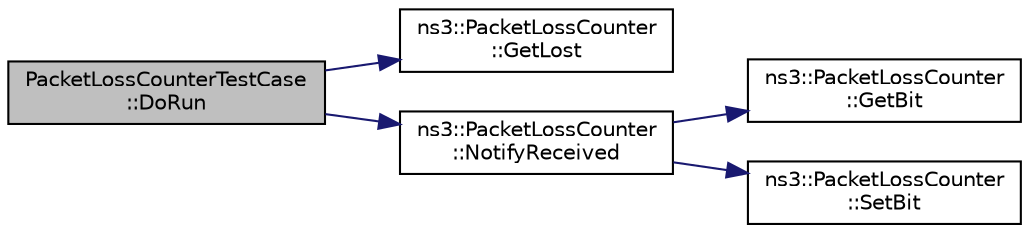 digraph "PacketLossCounterTestCase::DoRun"
{
 // LATEX_PDF_SIZE
  edge [fontname="Helvetica",fontsize="10",labelfontname="Helvetica",labelfontsize="10"];
  node [fontname="Helvetica",fontsize="10",shape=record];
  rankdir="LR";
  Node1 [label="PacketLossCounterTestCase\l::DoRun",height=0.2,width=0.4,color="black", fillcolor="grey75", style="filled", fontcolor="black",tooltip="Implementation to actually run this TestCase."];
  Node1 -> Node2 [color="midnightblue",fontsize="10",style="solid",fontname="Helvetica"];
  Node2 [label="ns3::PacketLossCounter\l::GetLost",height=0.2,width=0.4,color="black", fillcolor="white", style="filled",URL="$classns3_1_1_packet_loss_counter.html#a6c8c7ba1dc6fabf74884b12cd22cac81",tooltip="Get the number of lost packets."];
  Node1 -> Node3 [color="midnightblue",fontsize="10",style="solid",fontname="Helvetica"];
  Node3 [label="ns3::PacketLossCounter\l::NotifyReceived",height=0.2,width=0.4,color="black", fillcolor="white", style="filled",URL="$classns3_1_1_packet_loss_counter.html#a3ad5968a1f30dd3d0ca79051f07ba72a",tooltip="Record a successfully received packet."];
  Node3 -> Node4 [color="midnightblue",fontsize="10",style="solid",fontname="Helvetica"];
  Node4 [label="ns3::PacketLossCounter\l::GetBit",height=0.2,width=0.4,color="black", fillcolor="white", style="filled",URL="$classns3_1_1_packet_loss_counter.html#a548b759d404415f50111047786ee09d0",tooltip="Check if a sequence number in the window has been received."];
  Node3 -> Node5 [color="midnightblue",fontsize="10",style="solid",fontname="Helvetica"];
  Node5 [label="ns3::PacketLossCounter\l::SetBit",height=0.2,width=0.4,color="black", fillcolor="white", style="filled",URL="$classns3_1_1_packet_loss_counter.html#a196384cef20a0a9134ff61f505773d71",tooltip="Set a sequence number to a given state."];
}
